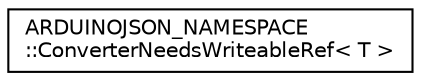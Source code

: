 digraph "Graphical Class Hierarchy"
{
 // LATEX_PDF_SIZE
  edge [fontname="Helvetica",fontsize="10",labelfontname="Helvetica",labelfontsize="10"];
  node [fontname="Helvetica",fontsize="10",shape=record];
  rankdir="LR";
  Node0 [label="ARDUINOJSON_NAMESPACE\l::ConverterNeedsWriteableRef\< T \>",height=0.2,width=0.4,color="black", fillcolor="white", style="filled",URL="$structARDUINOJSON__NAMESPACE_1_1ConverterNeedsWriteableRef.html",tooltip=" "];
}
